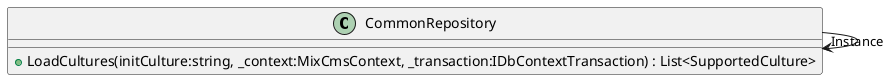 @startuml
class CommonRepository {
    + LoadCultures(initCulture:string, _context:MixCmsContext, _transaction:IDbContextTransaction) : List<SupportedCulture>
}
CommonRepository --> "Instance" CommonRepository
@enduml
